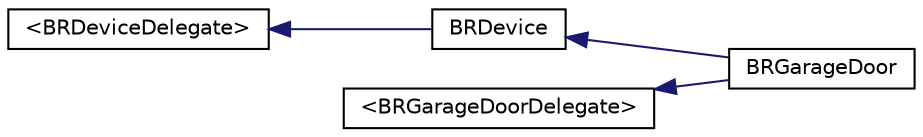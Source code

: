 digraph G
{
  edge [fontname="Helvetica",fontsize="10",labelfontname="Helvetica",labelfontsize="10"];
  node [fontname="Helvetica",fontsize="10",shape=record];
  rankdir="LR";
  Node1 [label="\<BRDeviceDelegate\>",height=0.2,width=0.4,color="black", fillcolor="white", style="filled",URL="$protocol_b_r_device_delegate-p.html"];
  Node1 -> Node2 [dir="back",color="midnightblue",fontsize="10",style="solid",fontname="Helvetica"];
  Node2 [label="BRDevice",height=0.2,width=0.4,color="black", fillcolor="white", style="filled",URL="$interface_b_r_device.html"];
  Node2 -> Node3 [dir="back",color="midnightblue",fontsize="10",style="solid",fontname="Helvetica"];
  Node3 [label="BRGarageDoor",height=0.2,width=0.4,color="black", fillcolor="white", style="filled",URL="$interface_b_r_garage_door.html"];
  Node4 [label="\<BRGarageDoorDelegate\>",height=0.2,width=0.4,color="black", fillcolor="white", style="filled",URL="$protocol_b_r_garage_door_delegate-p.html"];
  Node4 -> Node3 [dir="back",color="midnightblue",fontsize="10",style="solid",fontname="Helvetica"];
}
